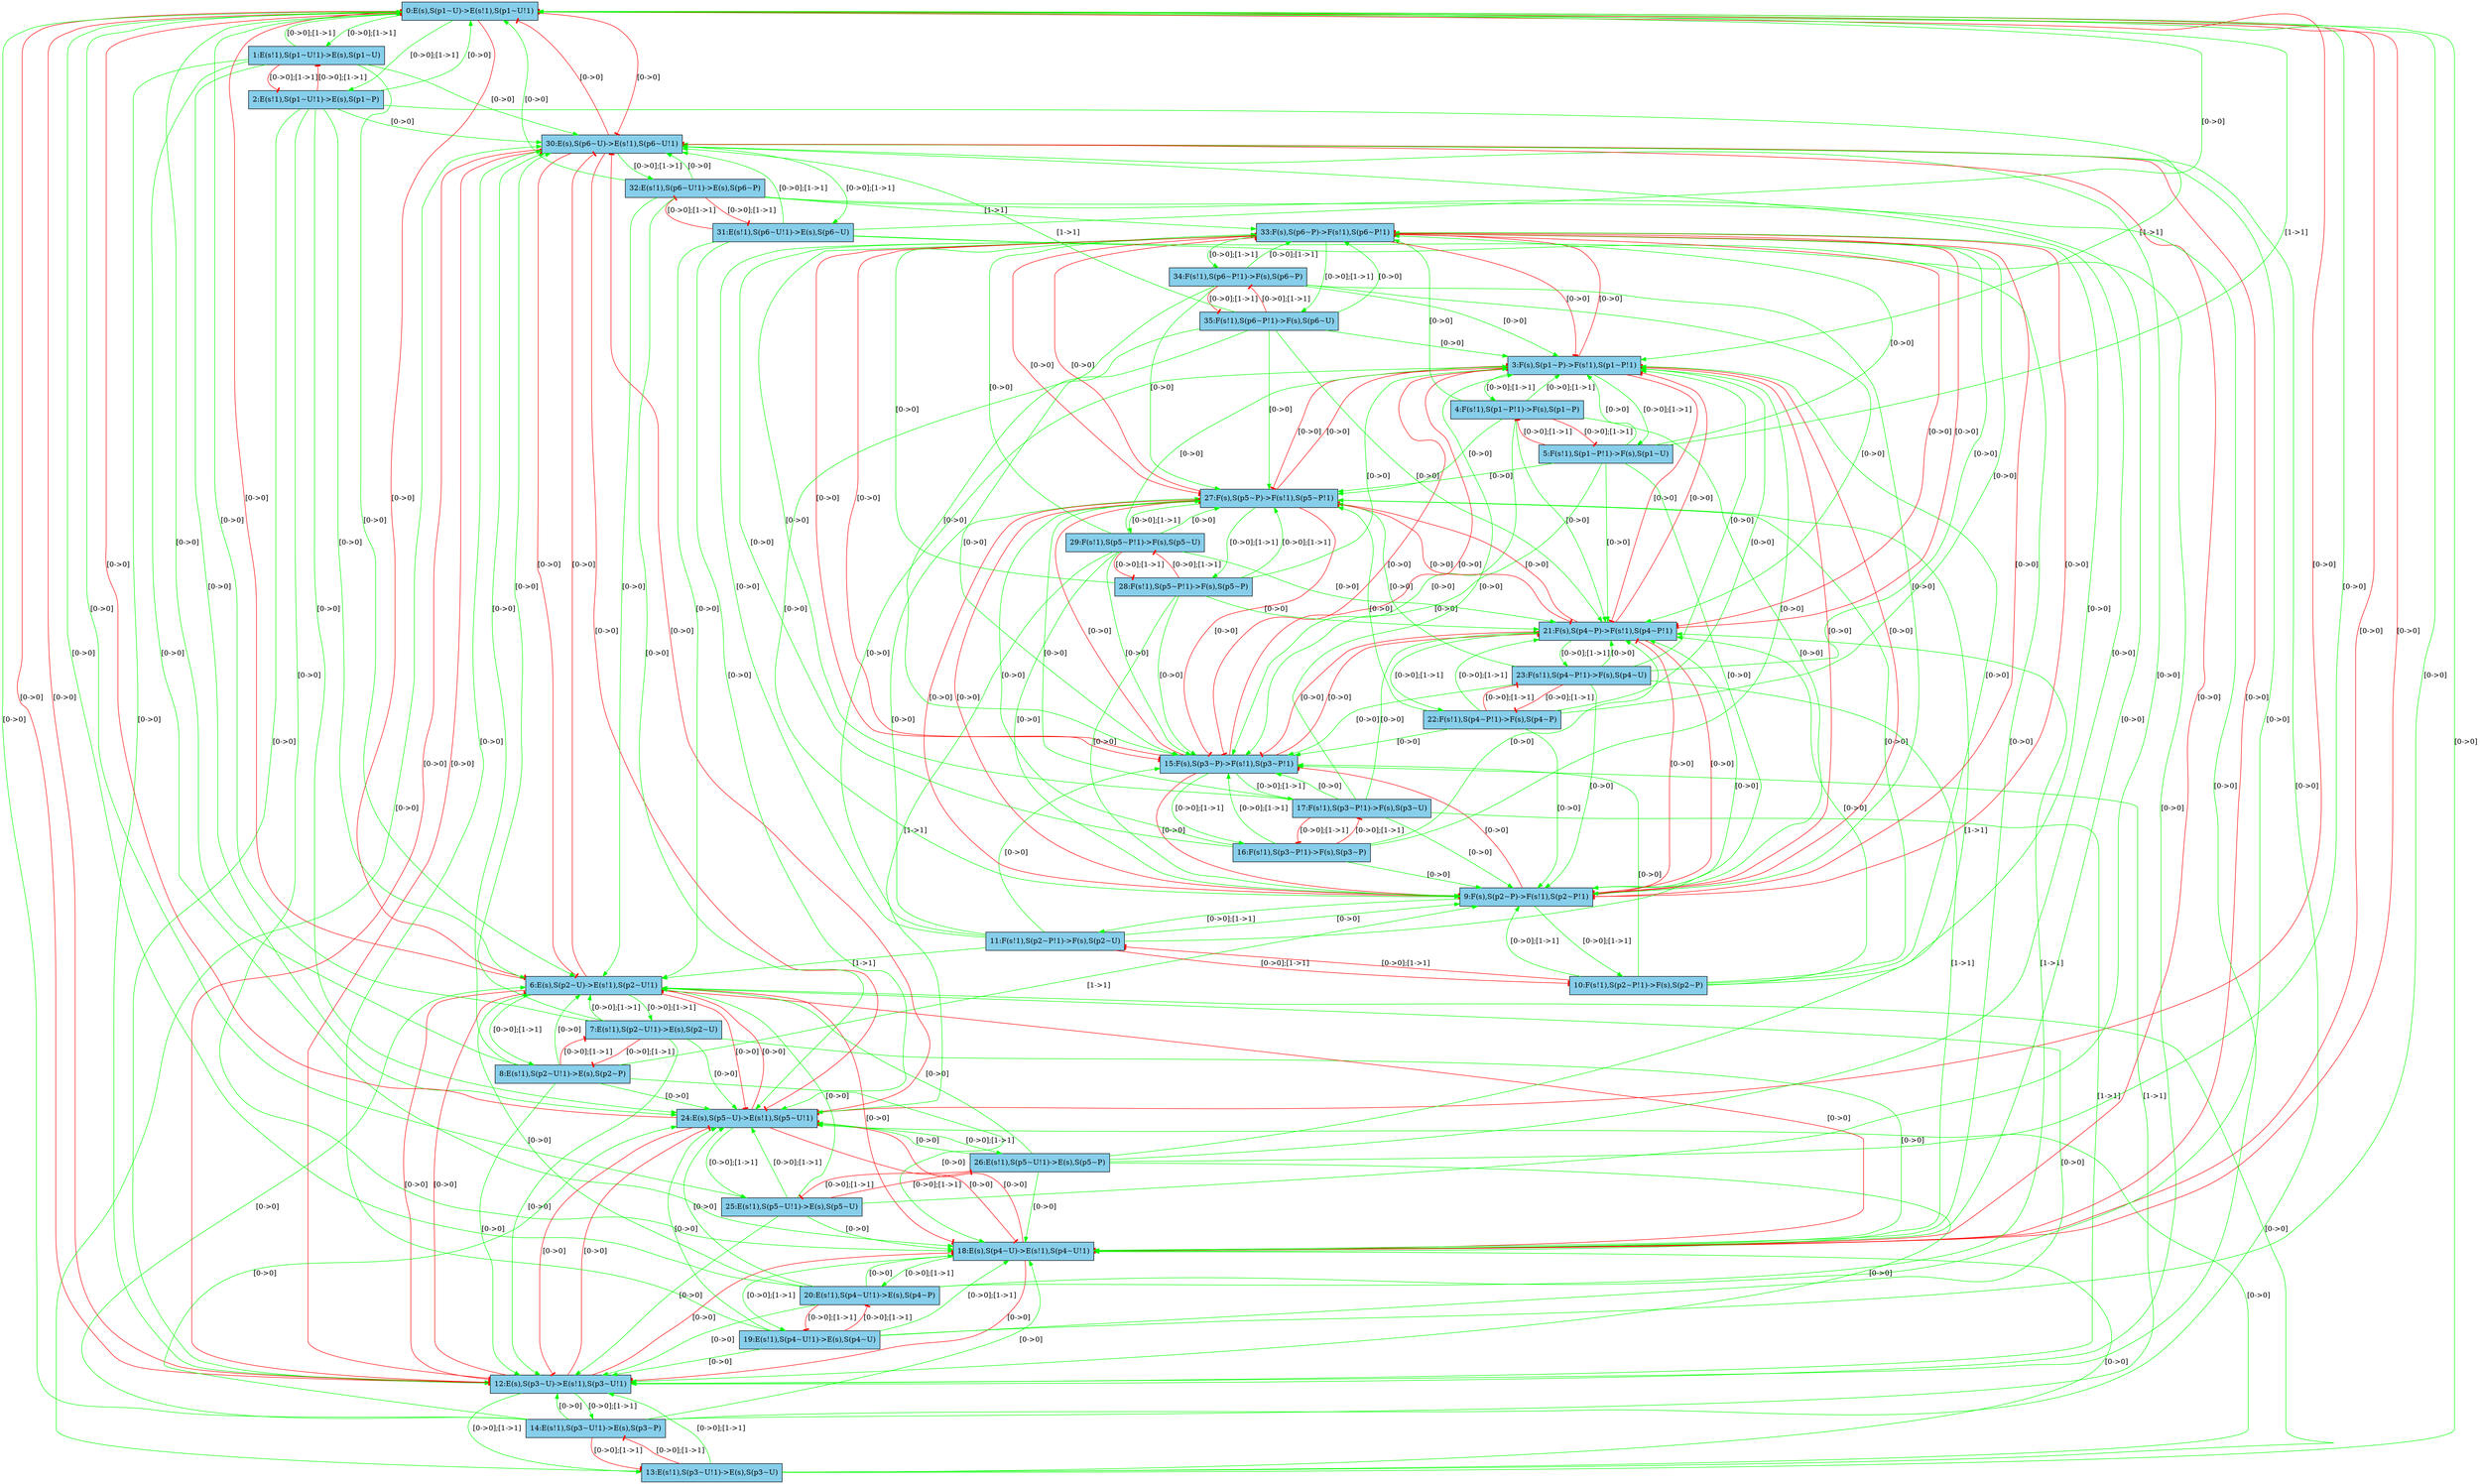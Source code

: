 #This file has been computed by KaSa: a Static Analyzer for Kappa (Kappa Static Analyzer (DomainBased-3008-gb2a8e1a))
#Download sources/binaries at https://github.com/Kappa-Dev/KaSim
#
#Analysis launched at 2017/04/25 14:17:34 (GMT+2) on wf173.di.ens.fr
#Command line is: KaSa e6.ka --compute-symmetries
#
#This file contains the description of the influence map in dot.
#Please use graphviz (http://www.graphviz.org) or OmniGraffle to export it to a PDF
#
digraph G{
"0:E(s),S(p1~U)->E(s!1),S(p1~U!1)" [shape="box" fillcolor="#87ceeb" style=filled];
"1:E(s!1),S(p1~U!1)->E(s),S(p1~U)" [shape="box" fillcolor="#87ceeb" style=filled];
"2:E(s!1),S(p1~U!1)->E(s),S(p1~P)" [shape="box" fillcolor="#87ceeb" style=filled];
"3:F(s),S(p1~P)->F(s!1),S(p1~P!1)" [shape="box" fillcolor="#87ceeb" style=filled];
"4:F(s!1),S(p1~P!1)->F(s),S(p1~P)" [shape="box" fillcolor="#87ceeb" style=filled];
"5:F(s!1),S(p1~P!1)->F(s),S(p1~U)" [shape="box" fillcolor="#87ceeb" style=filled];
"6:E(s),S(p2~U)->E(s!1),S(p2~U!1)" [shape="box" fillcolor="#87ceeb" style=filled];
"7:E(s!1),S(p2~U!1)->E(s),S(p2~U)" [shape="box" fillcolor="#87ceeb" style=filled];
"8:E(s!1),S(p2~U!1)->E(s),S(p2~P)" [shape="box" fillcolor="#87ceeb" style=filled];
"9:F(s),S(p2~P)->F(s!1),S(p2~P!1)" [shape="box" fillcolor="#87ceeb" style=filled];
"10:F(s!1),S(p2~P!1)->F(s),S(p2~P)" [shape="box" fillcolor="#87ceeb" style=filled];
"11:F(s!1),S(p2~P!1)->F(s),S(p2~U)" [shape="box" fillcolor="#87ceeb" style=filled];
"12:E(s),S(p3~U)->E(s!1),S(p3~U!1)" [shape="box" fillcolor="#87ceeb" style=filled];
"13:E(s!1),S(p3~U!1)->E(s),S(p3~U)" [shape="box" fillcolor="#87ceeb" style=filled];
"14:E(s!1),S(p3~U!1)->E(s),S(p3~P)" [shape="box" fillcolor="#87ceeb" style=filled];
"15:F(s),S(p3~P)->F(s!1),S(p3~P!1)" [shape="box" fillcolor="#87ceeb" style=filled];
"16:F(s!1),S(p3~P!1)->F(s),S(p3~P)" [shape="box" fillcolor="#87ceeb" style=filled];
"17:F(s!1),S(p3~P!1)->F(s),S(p3~U)" [shape="box" fillcolor="#87ceeb" style=filled];
"18:E(s),S(p4~U)->E(s!1),S(p4~U!1)" [shape="box" fillcolor="#87ceeb" style=filled];
"19:E(s!1),S(p4~U!1)->E(s),S(p4~U)" [shape="box" fillcolor="#87ceeb" style=filled];
"20:E(s!1),S(p4~U!1)->E(s),S(p4~P)" [shape="box" fillcolor="#87ceeb" style=filled];
"21:F(s),S(p4~P)->F(s!1),S(p4~P!1)" [shape="box" fillcolor="#87ceeb" style=filled];
"22:F(s!1),S(p4~P!1)->F(s),S(p4~P)" [shape="box" fillcolor="#87ceeb" style=filled];
"23:F(s!1),S(p4~P!1)->F(s),S(p4~U)" [shape="box" fillcolor="#87ceeb" style=filled];
"24:E(s),S(p5~U)->E(s!1),S(p5~U!1)" [shape="box" fillcolor="#87ceeb" style=filled];
"25:E(s!1),S(p5~U!1)->E(s),S(p5~U)" [shape="box" fillcolor="#87ceeb" style=filled];
"26:E(s!1),S(p5~U!1)->E(s),S(p5~P)" [shape="box" fillcolor="#87ceeb" style=filled];
"27:F(s),S(p5~P)->F(s!1),S(p5~P!1)" [shape="box" fillcolor="#87ceeb" style=filled];
"28:F(s!1),S(p5~P!1)->F(s),S(p5~P)" [shape="box" fillcolor="#87ceeb" style=filled];
"29:F(s!1),S(p5~P!1)->F(s),S(p5~U)" [shape="box" fillcolor="#87ceeb" style=filled];
"30:E(s),S(p6~U)->E(s!1),S(p6~U!1)" [shape="box" fillcolor="#87ceeb" style=filled];
"31:E(s!1),S(p6~U!1)->E(s),S(p6~U)" [shape="box" fillcolor="#87ceeb" style=filled];
"32:E(s!1),S(p6~U!1)->E(s),S(p6~P)" [shape="box" fillcolor="#87ceeb" style=filled];
"33:F(s),S(p6~P)->F(s!1),S(p6~P!1)" [shape="box" fillcolor="#87ceeb" style=filled];
"34:F(s!1),S(p6~P!1)->F(s),S(p6~P)" [shape="box" fillcolor="#87ceeb" style=filled];
"35:F(s!1),S(p6~P!1)->F(s),S(p6~U)" [shape="box" fillcolor="#87ceeb" style=filled];
"0:E(s),S(p1~U)->E(s!1),S(p1~U!1)" -> "1:E(s!1),S(p1~U!1)->E(s),S(p1~U)" [label="[0->0];[1->1]" color="green"];
"0:E(s),S(p1~U)->E(s!1),S(p1~U!1)" -> "2:E(s!1),S(p1~U!1)->E(s),S(p1~P)" [label="[0->0];[1->1]" color="green"];
"1:E(s!1),S(p1~U!1)->E(s),S(p1~U)" -> "0:E(s),S(p1~U)->E(s!1),S(p1~U!1)" [label="[0->0];[1->1]" color="green"];
"1:E(s!1),S(p1~U!1)->E(s),S(p1~U)" -> "6:E(s),S(p2~U)->E(s!1),S(p2~U!1)" [label="[0->0]" color="green"];
"1:E(s!1),S(p1~U!1)->E(s),S(p1~U)" -> "12:E(s),S(p3~U)->E(s!1),S(p3~U!1)" [label="[0->0]" color="green"];
"1:E(s!1),S(p1~U!1)->E(s),S(p1~U)" -> "18:E(s),S(p4~U)->E(s!1),S(p4~U!1)" [label="[0->0]" color="green"];
"1:E(s!1),S(p1~U!1)->E(s),S(p1~U)" -> "24:E(s),S(p5~U)->E(s!1),S(p5~U!1)" [label="[0->0]" color="green"];
"1:E(s!1),S(p1~U!1)->E(s),S(p1~U)" -> "30:E(s),S(p6~U)->E(s!1),S(p6~U!1)" [label="[0->0]" color="green"];
"2:E(s!1),S(p1~U!1)->E(s),S(p1~P)" -> "0:E(s),S(p1~U)->E(s!1),S(p1~U!1)" [label="[0->0]" color="green"];
"2:E(s!1),S(p1~U!1)->E(s),S(p1~P)" -> "3:F(s),S(p1~P)->F(s!1),S(p1~P!1)" [label="[1->1]" color="green"];
"2:E(s!1),S(p1~U!1)->E(s),S(p1~P)" -> "6:E(s),S(p2~U)->E(s!1),S(p2~U!1)" [label="[0->0]" color="green"];
"2:E(s!1),S(p1~U!1)->E(s),S(p1~P)" -> "12:E(s),S(p3~U)->E(s!1),S(p3~U!1)" [label="[0->0]" color="green"];
"2:E(s!1),S(p1~U!1)->E(s),S(p1~P)" -> "18:E(s),S(p4~U)->E(s!1),S(p4~U!1)" [label="[0->0]" color="green"];
"2:E(s!1),S(p1~U!1)->E(s),S(p1~P)" -> "24:E(s),S(p5~U)->E(s!1),S(p5~U!1)" [label="[0->0]" color="green"];
"2:E(s!1),S(p1~U!1)->E(s),S(p1~P)" -> "30:E(s),S(p6~U)->E(s!1),S(p6~U!1)" [label="[0->0]" color="green"];
"3:F(s),S(p1~P)->F(s!1),S(p1~P!1)" -> "4:F(s!1),S(p1~P!1)->F(s),S(p1~P)" [label="[0->0];[1->1]" color="green"];
"3:F(s),S(p1~P)->F(s!1),S(p1~P!1)" -> "5:F(s!1),S(p1~P!1)->F(s),S(p1~U)" [label="[0->0];[1->1]" color="green"];
"4:F(s!1),S(p1~P!1)->F(s),S(p1~P)" -> "3:F(s),S(p1~P)->F(s!1),S(p1~P!1)" [label="[0->0];[1->1]" color="green"];
"4:F(s!1),S(p1~P!1)->F(s),S(p1~P)" -> "9:F(s),S(p2~P)->F(s!1),S(p2~P!1)" [label="[0->0]" color="green"];
"4:F(s!1),S(p1~P!1)->F(s),S(p1~P)" -> "15:F(s),S(p3~P)->F(s!1),S(p3~P!1)" [label="[0->0]" color="green"];
"4:F(s!1),S(p1~P!1)->F(s),S(p1~P)" -> "21:F(s),S(p4~P)->F(s!1),S(p4~P!1)" [label="[0->0]" color="green"];
"4:F(s!1),S(p1~P!1)->F(s),S(p1~P)" -> "27:F(s),S(p5~P)->F(s!1),S(p5~P!1)" [label="[0->0]" color="green"];
"4:F(s!1),S(p1~P!1)->F(s),S(p1~P)" -> "33:F(s),S(p6~P)->F(s!1),S(p6~P!1)" [label="[0->0]" color="green"];
"5:F(s!1),S(p1~P!1)->F(s),S(p1~U)" -> "0:E(s),S(p1~U)->E(s!1),S(p1~U!1)" [label="[1->1]" color="green"];
"5:F(s!1),S(p1~P!1)->F(s),S(p1~U)" -> "3:F(s),S(p1~P)->F(s!1),S(p1~P!1)" [label="[0->0]" color="green"];
"5:F(s!1),S(p1~P!1)->F(s),S(p1~U)" -> "9:F(s),S(p2~P)->F(s!1),S(p2~P!1)" [label="[0->0]" color="green"];
"5:F(s!1),S(p1~P!1)->F(s),S(p1~U)" -> "15:F(s),S(p3~P)->F(s!1),S(p3~P!1)" [label="[0->0]" color="green"];
"5:F(s!1),S(p1~P!1)->F(s),S(p1~U)" -> "21:F(s),S(p4~P)->F(s!1),S(p4~P!1)" [label="[0->0]" color="green"];
"5:F(s!1),S(p1~P!1)->F(s),S(p1~U)" -> "27:F(s),S(p5~P)->F(s!1),S(p5~P!1)" [label="[0->0]" color="green"];
"5:F(s!1),S(p1~P!1)->F(s),S(p1~U)" -> "33:F(s),S(p6~P)->F(s!1),S(p6~P!1)" [label="[0->0]" color="green"];
"6:E(s),S(p2~U)->E(s!1),S(p2~U!1)" -> "7:E(s!1),S(p2~U!1)->E(s),S(p2~U)" [label="[0->0];[1->1]" color="green"];
"6:E(s),S(p2~U)->E(s!1),S(p2~U!1)" -> "8:E(s!1),S(p2~U!1)->E(s),S(p2~P)" [label="[0->0];[1->1]" color="green"];
"7:E(s!1),S(p2~U!1)->E(s),S(p2~U)" -> "0:E(s),S(p1~U)->E(s!1),S(p1~U!1)" [label="[0->0]" color="green"];
"7:E(s!1),S(p2~U!1)->E(s),S(p2~U)" -> "6:E(s),S(p2~U)->E(s!1),S(p2~U!1)" [label="[0->0];[1->1]" color="green"];
"7:E(s!1),S(p2~U!1)->E(s),S(p2~U)" -> "12:E(s),S(p3~U)->E(s!1),S(p3~U!1)" [label="[0->0]" color="green"];
"7:E(s!1),S(p2~U!1)->E(s),S(p2~U)" -> "18:E(s),S(p4~U)->E(s!1),S(p4~U!1)" [label="[0->0]" color="green"];
"7:E(s!1),S(p2~U!1)->E(s),S(p2~U)" -> "24:E(s),S(p5~U)->E(s!1),S(p5~U!1)" [label="[0->0]" color="green"];
"7:E(s!1),S(p2~U!1)->E(s),S(p2~U)" -> "30:E(s),S(p6~U)->E(s!1),S(p6~U!1)" [label="[0->0]" color="green"];
"8:E(s!1),S(p2~U!1)->E(s),S(p2~P)" -> "0:E(s),S(p1~U)->E(s!1),S(p1~U!1)" [label="[0->0]" color="green"];
"8:E(s!1),S(p2~U!1)->E(s),S(p2~P)" -> "6:E(s),S(p2~U)->E(s!1),S(p2~U!1)" [label="[0->0]" color="green"];
"8:E(s!1),S(p2~U!1)->E(s),S(p2~P)" -> "9:F(s),S(p2~P)->F(s!1),S(p2~P!1)" [label="[1->1]" color="green"];
"8:E(s!1),S(p2~U!1)->E(s),S(p2~P)" -> "12:E(s),S(p3~U)->E(s!1),S(p3~U!1)" [label="[0->0]" color="green"];
"8:E(s!1),S(p2~U!1)->E(s),S(p2~P)" -> "18:E(s),S(p4~U)->E(s!1),S(p4~U!1)" [label="[0->0]" color="green"];
"8:E(s!1),S(p2~U!1)->E(s),S(p2~P)" -> "24:E(s),S(p5~U)->E(s!1),S(p5~U!1)" [label="[0->0]" color="green"];
"8:E(s!1),S(p2~U!1)->E(s),S(p2~P)" -> "30:E(s),S(p6~U)->E(s!1),S(p6~U!1)" [label="[0->0]" color="green"];
"9:F(s),S(p2~P)->F(s!1),S(p2~P!1)" -> "10:F(s!1),S(p2~P!1)->F(s),S(p2~P)" [label="[0->0];[1->1]" color="green"];
"9:F(s),S(p2~P)->F(s!1),S(p2~P!1)" -> "11:F(s!1),S(p2~P!1)->F(s),S(p2~U)" [label="[0->0];[1->1]" color="green"];
"10:F(s!1),S(p2~P!1)->F(s),S(p2~P)" -> "3:F(s),S(p1~P)->F(s!1),S(p1~P!1)" [label="[0->0]" color="green"];
"10:F(s!1),S(p2~P!1)->F(s),S(p2~P)" -> "9:F(s),S(p2~P)->F(s!1),S(p2~P!1)" [label="[0->0];[1->1]" color="green"];
"10:F(s!1),S(p2~P!1)->F(s),S(p2~P)" -> "15:F(s),S(p3~P)->F(s!1),S(p3~P!1)" [label="[0->0]" color="green"];
"10:F(s!1),S(p2~P!1)->F(s),S(p2~P)" -> "21:F(s),S(p4~P)->F(s!1),S(p4~P!1)" [label="[0->0]" color="green"];
"10:F(s!1),S(p2~P!1)->F(s),S(p2~P)" -> "27:F(s),S(p5~P)->F(s!1),S(p5~P!1)" [label="[0->0]" color="green"];
"10:F(s!1),S(p2~P!1)->F(s),S(p2~P)" -> "33:F(s),S(p6~P)->F(s!1),S(p6~P!1)" [label="[0->0]" color="green"];
"11:F(s!1),S(p2~P!1)->F(s),S(p2~U)" -> "3:F(s),S(p1~P)->F(s!1),S(p1~P!1)" [label="[0->0]" color="green"];
"11:F(s!1),S(p2~P!1)->F(s),S(p2~U)" -> "6:E(s),S(p2~U)->E(s!1),S(p2~U!1)" [label="[1->1]" color="green"];
"11:F(s!1),S(p2~P!1)->F(s),S(p2~U)" -> "9:F(s),S(p2~P)->F(s!1),S(p2~P!1)" [label="[0->0]" color="green"];
"11:F(s!1),S(p2~P!1)->F(s),S(p2~U)" -> "15:F(s),S(p3~P)->F(s!1),S(p3~P!1)" [label="[0->0]" color="green"];
"11:F(s!1),S(p2~P!1)->F(s),S(p2~U)" -> "21:F(s),S(p4~P)->F(s!1),S(p4~P!1)" [label="[0->0]" color="green"];
"11:F(s!1),S(p2~P!1)->F(s),S(p2~U)" -> "27:F(s),S(p5~P)->F(s!1),S(p5~P!1)" [label="[0->0]" color="green"];
"11:F(s!1),S(p2~P!1)->F(s),S(p2~U)" -> "33:F(s),S(p6~P)->F(s!1),S(p6~P!1)" [label="[0->0]" color="green"];
"12:E(s),S(p3~U)->E(s!1),S(p3~U!1)" -> "13:E(s!1),S(p3~U!1)->E(s),S(p3~U)" [label="[0->0];[1->1]" color="green"];
"12:E(s),S(p3~U)->E(s!1),S(p3~U!1)" -> "14:E(s!1),S(p3~U!1)->E(s),S(p3~P)" [label="[0->0];[1->1]" color="green"];
"13:E(s!1),S(p3~U!1)->E(s),S(p3~U)" -> "0:E(s),S(p1~U)->E(s!1),S(p1~U!1)" [label="[0->0]" color="green"];
"13:E(s!1),S(p3~U!1)->E(s),S(p3~U)" -> "6:E(s),S(p2~U)->E(s!1),S(p2~U!1)" [label="[0->0]" color="green"];
"13:E(s!1),S(p3~U!1)->E(s),S(p3~U)" -> "12:E(s),S(p3~U)->E(s!1),S(p3~U!1)" [label="[0->0];[1->1]" color="green"];
"13:E(s!1),S(p3~U!1)->E(s),S(p3~U)" -> "18:E(s),S(p4~U)->E(s!1),S(p4~U!1)" [label="[0->0]" color="green"];
"13:E(s!1),S(p3~U!1)->E(s),S(p3~U)" -> "24:E(s),S(p5~U)->E(s!1),S(p5~U!1)" [label="[0->0]" color="green"];
"13:E(s!1),S(p3~U!1)->E(s),S(p3~U)" -> "30:E(s),S(p6~U)->E(s!1),S(p6~U!1)" [label="[0->0]" color="green"];
"14:E(s!1),S(p3~U!1)->E(s),S(p3~P)" -> "0:E(s),S(p1~U)->E(s!1),S(p1~U!1)" [label="[0->0]" color="green"];
"14:E(s!1),S(p3~U!1)->E(s),S(p3~P)" -> "6:E(s),S(p2~U)->E(s!1),S(p2~U!1)" [label="[0->0]" color="green"];
"14:E(s!1),S(p3~U!1)->E(s),S(p3~P)" -> "12:E(s),S(p3~U)->E(s!1),S(p3~U!1)" [label="[0->0]" color="green"];
"14:E(s!1),S(p3~U!1)->E(s),S(p3~P)" -> "15:F(s),S(p3~P)->F(s!1),S(p3~P!1)" [label="[1->1]" color="green"];
"14:E(s!1),S(p3~U!1)->E(s),S(p3~P)" -> "18:E(s),S(p4~U)->E(s!1),S(p4~U!1)" [label="[0->0]" color="green"];
"14:E(s!1),S(p3~U!1)->E(s),S(p3~P)" -> "24:E(s),S(p5~U)->E(s!1),S(p5~U!1)" [label="[0->0]" color="green"];
"14:E(s!1),S(p3~U!1)->E(s),S(p3~P)" -> "30:E(s),S(p6~U)->E(s!1),S(p6~U!1)" [label="[0->0]" color="green"];
"15:F(s),S(p3~P)->F(s!1),S(p3~P!1)" -> "16:F(s!1),S(p3~P!1)->F(s),S(p3~P)" [label="[0->0];[1->1]" color="green"];
"15:F(s),S(p3~P)->F(s!1),S(p3~P!1)" -> "17:F(s!1),S(p3~P!1)->F(s),S(p3~U)" [label="[0->0];[1->1]" color="green"];
"16:F(s!1),S(p3~P!1)->F(s),S(p3~P)" -> "3:F(s),S(p1~P)->F(s!1),S(p1~P!1)" [label="[0->0]" color="green"];
"16:F(s!1),S(p3~P!1)->F(s),S(p3~P)" -> "9:F(s),S(p2~P)->F(s!1),S(p2~P!1)" [label="[0->0]" color="green"];
"16:F(s!1),S(p3~P!1)->F(s),S(p3~P)" -> "15:F(s),S(p3~P)->F(s!1),S(p3~P!1)" [label="[0->0];[1->1]" color="green"];
"16:F(s!1),S(p3~P!1)->F(s),S(p3~P)" -> "21:F(s),S(p4~P)->F(s!1),S(p4~P!1)" [label="[0->0]" color="green"];
"16:F(s!1),S(p3~P!1)->F(s),S(p3~P)" -> "27:F(s),S(p5~P)->F(s!1),S(p5~P!1)" [label="[0->0]" color="green"];
"16:F(s!1),S(p3~P!1)->F(s),S(p3~P)" -> "33:F(s),S(p6~P)->F(s!1),S(p6~P!1)" [label="[0->0]" color="green"];
"17:F(s!1),S(p3~P!1)->F(s),S(p3~U)" -> "3:F(s),S(p1~P)->F(s!1),S(p1~P!1)" [label="[0->0]" color="green"];
"17:F(s!1),S(p3~P!1)->F(s),S(p3~U)" -> "9:F(s),S(p2~P)->F(s!1),S(p2~P!1)" [label="[0->0]" color="green"];
"17:F(s!1),S(p3~P!1)->F(s),S(p3~U)" -> "12:E(s),S(p3~U)->E(s!1),S(p3~U!1)" [label="[1->1]" color="green"];
"17:F(s!1),S(p3~P!1)->F(s),S(p3~U)" -> "15:F(s),S(p3~P)->F(s!1),S(p3~P!1)" [label="[0->0]" color="green"];
"17:F(s!1),S(p3~P!1)->F(s),S(p3~U)" -> "21:F(s),S(p4~P)->F(s!1),S(p4~P!1)" [label="[0->0]" color="green"];
"17:F(s!1),S(p3~P!1)->F(s),S(p3~U)" -> "27:F(s),S(p5~P)->F(s!1),S(p5~P!1)" [label="[0->0]" color="green"];
"17:F(s!1),S(p3~P!1)->F(s),S(p3~U)" -> "33:F(s),S(p6~P)->F(s!1),S(p6~P!1)" [label="[0->0]" color="green"];
"18:E(s),S(p4~U)->E(s!1),S(p4~U!1)" -> "19:E(s!1),S(p4~U!1)->E(s),S(p4~U)" [label="[0->0];[1->1]" color="green"];
"18:E(s),S(p4~U)->E(s!1),S(p4~U!1)" -> "20:E(s!1),S(p4~U!1)->E(s),S(p4~P)" [label="[0->0];[1->1]" color="green"];
"19:E(s!1),S(p4~U!1)->E(s),S(p4~U)" -> "0:E(s),S(p1~U)->E(s!1),S(p1~U!1)" [label="[0->0]" color="green"];
"19:E(s!1),S(p4~U!1)->E(s),S(p4~U)" -> "6:E(s),S(p2~U)->E(s!1),S(p2~U!1)" [label="[0->0]" color="green"];
"19:E(s!1),S(p4~U!1)->E(s),S(p4~U)" -> "12:E(s),S(p3~U)->E(s!1),S(p3~U!1)" [label="[0->0]" color="green"];
"19:E(s!1),S(p4~U!1)->E(s),S(p4~U)" -> "18:E(s),S(p4~U)->E(s!1),S(p4~U!1)" [label="[0->0];[1->1]" color="green"];
"19:E(s!1),S(p4~U!1)->E(s),S(p4~U)" -> "24:E(s),S(p5~U)->E(s!1),S(p5~U!1)" [label="[0->0]" color="green"];
"19:E(s!1),S(p4~U!1)->E(s),S(p4~U)" -> "30:E(s),S(p6~U)->E(s!1),S(p6~U!1)" [label="[0->0]" color="green"];
"20:E(s!1),S(p4~U!1)->E(s),S(p4~P)" -> "0:E(s),S(p1~U)->E(s!1),S(p1~U!1)" [label="[0->0]" color="green"];
"20:E(s!1),S(p4~U!1)->E(s),S(p4~P)" -> "6:E(s),S(p2~U)->E(s!1),S(p2~U!1)" [label="[0->0]" color="green"];
"20:E(s!1),S(p4~U!1)->E(s),S(p4~P)" -> "12:E(s),S(p3~U)->E(s!1),S(p3~U!1)" [label="[0->0]" color="green"];
"20:E(s!1),S(p4~U!1)->E(s),S(p4~P)" -> "18:E(s),S(p4~U)->E(s!1),S(p4~U!1)" [label="[0->0]" color="green"];
"20:E(s!1),S(p4~U!1)->E(s),S(p4~P)" -> "21:F(s),S(p4~P)->F(s!1),S(p4~P!1)" [label="[1->1]" color="green"];
"20:E(s!1),S(p4~U!1)->E(s),S(p4~P)" -> "24:E(s),S(p5~U)->E(s!1),S(p5~U!1)" [label="[0->0]" color="green"];
"20:E(s!1),S(p4~U!1)->E(s),S(p4~P)" -> "30:E(s),S(p6~U)->E(s!1),S(p6~U!1)" [label="[0->0]" color="green"];
"21:F(s),S(p4~P)->F(s!1),S(p4~P!1)" -> "22:F(s!1),S(p4~P!1)->F(s),S(p4~P)" [label="[0->0];[1->1]" color="green"];
"21:F(s),S(p4~P)->F(s!1),S(p4~P!1)" -> "23:F(s!1),S(p4~P!1)->F(s),S(p4~U)" [label="[0->0];[1->1]" color="green"];
"22:F(s!1),S(p4~P!1)->F(s),S(p4~P)" -> "3:F(s),S(p1~P)->F(s!1),S(p1~P!1)" [label="[0->0]" color="green"];
"22:F(s!1),S(p4~P!1)->F(s),S(p4~P)" -> "9:F(s),S(p2~P)->F(s!1),S(p2~P!1)" [label="[0->0]" color="green"];
"22:F(s!1),S(p4~P!1)->F(s),S(p4~P)" -> "15:F(s),S(p3~P)->F(s!1),S(p3~P!1)" [label="[0->0]" color="green"];
"22:F(s!1),S(p4~P!1)->F(s),S(p4~P)" -> "21:F(s),S(p4~P)->F(s!1),S(p4~P!1)" [label="[0->0];[1->1]" color="green"];
"22:F(s!1),S(p4~P!1)->F(s),S(p4~P)" -> "27:F(s),S(p5~P)->F(s!1),S(p5~P!1)" [label="[0->0]" color="green"];
"22:F(s!1),S(p4~P!1)->F(s),S(p4~P)" -> "33:F(s),S(p6~P)->F(s!1),S(p6~P!1)" [label="[0->0]" color="green"];
"23:F(s!1),S(p4~P!1)->F(s),S(p4~U)" -> "3:F(s),S(p1~P)->F(s!1),S(p1~P!1)" [label="[0->0]" color="green"];
"23:F(s!1),S(p4~P!1)->F(s),S(p4~U)" -> "9:F(s),S(p2~P)->F(s!1),S(p2~P!1)" [label="[0->0]" color="green"];
"23:F(s!1),S(p4~P!1)->F(s),S(p4~U)" -> "15:F(s),S(p3~P)->F(s!1),S(p3~P!1)" [label="[0->0]" color="green"];
"23:F(s!1),S(p4~P!1)->F(s),S(p4~U)" -> "18:E(s),S(p4~U)->E(s!1),S(p4~U!1)" [label="[1->1]" color="green"];
"23:F(s!1),S(p4~P!1)->F(s),S(p4~U)" -> "21:F(s),S(p4~P)->F(s!1),S(p4~P!1)" [label="[0->0]" color="green"];
"23:F(s!1),S(p4~P!1)->F(s),S(p4~U)" -> "27:F(s),S(p5~P)->F(s!1),S(p5~P!1)" [label="[0->0]" color="green"];
"23:F(s!1),S(p4~P!1)->F(s),S(p4~U)" -> "33:F(s),S(p6~P)->F(s!1),S(p6~P!1)" [label="[0->0]" color="green"];
"24:E(s),S(p5~U)->E(s!1),S(p5~U!1)" -> "25:E(s!1),S(p5~U!1)->E(s),S(p5~U)" [label="[0->0];[1->1]" color="green"];
"24:E(s),S(p5~U)->E(s!1),S(p5~U!1)" -> "26:E(s!1),S(p5~U!1)->E(s),S(p5~P)" [label="[0->0];[1->1]" color="green"];
"25:E(s!1),S(p5~U!1)->E(s),S(p5~U)" -> "0:E(s),S(p1~U)->E(s!1),S(p1~U!1)" [label="[0->0]" color="green"];
"25:E(s!1),S(p5~U!1)->E(s),S(p5~U)" -> "6:E(s),S(p2~U)->E(s!1),S(p2~U!1)" [label="[0->0]" color="green"];
"25:E(s!1),S(p5~U!1)->E(s),S(p5~U)" -> "12:E(s),S(p3~U)->E(s!1),S(p3~U!1)" [label="[0->0]" color="green"];
"25:E(s!1),S(p5~U!1)->E(s),S(p5~U)" -> "18:E(s),S(p4~U)->E(s!1),S(p4~U!1)" [label="[0->0]" color="green"];
"25:E(s!1),S(p5~U!1)->E(s),S(p5~U)" -> "24:E(s),S(p5~U)->E(s!1),S(p5~U!1)" [label="[0->0];[1->1]" color="green"];
"25:E(s!1),S(p5~U!1)->E(s),S(p5~U)" -> "30:E(s),S(p6~U)->E(s!1),S(p6~U!1)" [label="[0->0]" color="green"];
"26:E(s!1),S(p5~U!1)->E(s),S(p5~P)" -> "0:E(s),S(p1~U)->E(s!1),S(p1~U!1)" [label="[0->0]" color="green"];
"26:E(s!1),S(p5~U!1)->E(s),S(p5~P)" -> "6:E(s),S(p2~U)->E(s!1),S(p2~U!1)" [label="[0->0]" color="green"];
"26:E(s!1),S(p5~U!1)->E(s),S(p5~P)" -> "12:E(s),S(p3~U)->E(s!1),S(p3~U!1)" [label="[0->0]" color="green"];
"26:E(s!1),S(p5~U!1)->E(s),S(p5~P)" -> "18:E(s),S(p4~U)->E(s!1),S(p4~U!1)" [label="[0->0]" color="green"];
"26:E(s!1),S(p5~U!1)->E(s),S(p5~P)" -> "24:E(s),S(p5~U)->E(s!1),S(p5~U!1)" [label="[0->0]" color="green"];
"26:E(s!1),S(p5~U!1)->E(s),S(p5~P)" -> "27:F(s),S(p5~P)->F(s!1),S(p5~P!1)" [label="[1->1]" color="green"];
"26:E(s!1),S(p5~U!1)->E(s),S(p5~P)" -> "30:E(s),S(p6~U)->E(s!1),S(p6~U!1)" [label="[0->0]" color="green"];
"27:F(s),S(p5~P)->F(s!1),S(p5~P!1)" -> "28:F(s!1),S(p5~P!1)->F(s),S(p5~P)" [label="[0->0];[1->1]" color="green"];
"27:F(s),S(p5~P)->F(s!1),S(p5~P!1)" -> "29:F(s!1),S(p5~P!1)->F(s),S(p5~U)" [label="[0->0];[1->1]" color="green"];
"28:F(s!1),S(p5~P!1)->F(s),S(p5~P)" -> "3:F(s),S(p1~P)->F(s!1),S(p1~P!1)" [label="[0->0]" color="green"];
"28:F(s!1),S(p5~P!1)->F(s),S(p5~P)" -> "9:F(s),S(p2~P)->F(s!1),S(p2~P!1)" [label="[0->0]" color="green"];
"28:F(s!1),S(p5~P!1)->F(s),S(p5~P)" -> "15:F(s),S(p3~P)->F(s!1),S(p3~P!1)" [label="[0->0]" color="green"];
"28:F(s!1),S(p5~P!1)->F(s),S(p5~P)" -> "21:F(s),S(p4~P)->F(s!1),S(p4~P!1)" [label="[0->0]" color="green"];
"28:F(s!1),S(p5~P!1)->F(s),S(p5~P)" -> "27:F(s),S(p5~P)->F(s!1),S(p5~P!1)" [label="[0->0];[1->1]" color="green"];
"28:F(s!1),S(p5~P!1)->F(s),S(p5~P)" -> "33:F(s),S(p6~P)->F(s!1),S(p6~P!1)" [label="[0->0]" color="green"];
"29:F(s!1),S(p5~P!1)->F(s),S(p5~U)" -> "3:F(s),S(p1~P)->F(s!1),S(p1~P!1)" [label="[0->0]" color="green"];
"29:F(s!1),S(p5~P!1)->F(s),S(p5~U)" -> "9:F(s),S(p2~P)->F(s!1),S(p2~P!1)" [label="[0->0]" color="green"];
"29:F(s!1),S(p5~P!1)->F(s),S(p5~U)" -> "15:F(s),S(p3~P)->F(s!1),S(p3~P!1)" [label="[0->0]" color="green"];
"29:F(s!1),S(p5~P!1)->F(s),S(p5~U)" -> "21:F(s),S(p4~P)->F(s!1),S(p4~P!1)" [label="[0->0]" color="green"];
"29:F(s!1),S(p5~P!1)->F(s),S(p5~U)" -> "24:E(s),S(p5~U)->E(s!1),S(p5~U!1)" [label="[1->1]" color="green"];
"29:F(s!1),S(p5~P!1)->F(s),S(p5~U)" -> "27:F(s),S(p5~P)->F(s!1),S(p5~P!1)" [label="[0->0]" color="green"];
"29:F(s!1),S(p5~P!1)->F(s),S(p5~U)" -> "33:F(s),S(p6~P)->F(s!1),S(p6~P!1)" [label="[0->0]" color="green"];
"30:E(s),S(p6~U)->E(s!1),S(p6~U!1)" -> "31:E(s!1),S(p6~U!1)->E(s),S(p6~U)" [label="[0->0];[1->1]" color="green"];
"30:E(s),S(p6~U)->E(s!1),S(p6~U!1)" -> "32:E(s!1),S(p6~U!1)->E(s),S(p6~P)" [label="[0->0];[1->1]" color="green"];
"31:E(s!1),S(p6~U!1)->E(s),S(p6~U)" -> "0:E(s),S(p1~U)->E(s!1),S(p1~U!1)" [label="[0->0]" color="green"];
"31:E(s!1),S(p6~U!1)->E(s),S(p6~U)" -> "6:E(s),S(p2~U)->E(s!1),S(p2~U!1)" [label="[0->0]" color="green"];
"31:E(s!1),S(p6~U!1)->E(s),S(p6~U)" -> "12:E(s),S(p3~U)->E(s!1),S(p3~U!1)" [label="[0->0]" color="green"];
"31:E(s!1),S(p6~U!1)->E(s),S(p6~U)" -> "18:E(s),S(p4~U)->E(s!1),S(p4~U!1)" [label="[0->0]" color="green"];
"31:E(s!1),S(p6~U!1)->E(s),S(p6~U)" -> "24:E(s),S(p5~U)->E(s!1),S(p5~U!1)" [label="[0->0]" color="green"];
"31:E(s!1),S(p6~U!1)->E(s),S(p6~U)" -> "30:E(s),S(p6~U)->E(s!1),S(p6~U!1)" [label="[0->0];[1->1]" color="green"];
"32:E(s!1),S(p6~U!1)->E(s),S(p6~P)" -> "0:E(s),S(p1~U)->E(s!1),S(p1~U!1)" [label="[0->0]" color="green"];
"32:E(s!1),S(p6~U!1)->E(s),S(p6~P)" -> "6:E(s),S(p2~U)->E(s!1),S(p2~U!1)" [label="[0->0]" color="green"];
"32:E(s!1),S(p6~U!1)->E(s),S(p6~P)" -> "12:E(s),S(p3~U)->E(s!1),S(p3~U!1)" [label="[0->0]" color="green"];
"32:E(s!1),S(p6~U!1)->E(s),S(p6~P)" -> "18:E(s),S(p4~U)->E(s!1),S(p4~U!1)" [label="[0->0]" color="green"];
"32:E(s!1),S(p6~U!1)->E(s),S(p6~P)" -> "24:E(s),S(p5~U)->E(s!1),S(p5~U!1)" [label="[0->0]" color="green"];
"32:E(s!1),S(p6~U!1)->E(s),S(p6~P)" -> "30:E(s),S(p6~U)->E(s!1),S(p6~U!1)" [label="[0->0]" color="green"];
"32:E(s!1),S(p6~U!1)->E(s),S(p6~P)" -> "33:F(s),S(p6~P)->F(s!1),S(p6~P!1)" [label="[1->1]" color="green"];
"33:F(s),S(p6~P)->F(s!1),S(p6~P!1)" -> "34:F(s!1),S(p6~P!1)->F(s),S(p6~P)" [label="[0->0];[1->1]" color="green"];
"33:F(s),S(p6~P)->F(s!1),S(p6~P!1)" -> "35:F(s!1),S(p6~P!1)->F(s),S(p6~U)" [label="[0->0];[1->1]" color="green"];
"34:F(s!1),S(p6~P!1)->F(s),S(p6~P)" -> "3:F(s),S(p1~P)->F(s!1),S(p1~P!1)" [label="[0->0]" color="green"];
"34:F(s!1),S(p6~P!1)->F(s),S(p6~P)" -> "9:F(s),S(p2~P)->F(s!1),S(p2~P!1)" [label="[0->0]" color="green"];
"34:F(s!1),S(p6~P!1)->F(s),S(p6~P)" -> "15:F(s),S(p3~P)->F(s!1),S(p3~P!1)" [label="[0->0]" color="green"];
"34:F(s!1),S(p6~P!1)->F(s),S(p6~P)" -> "21:F(s),S(p4~P)->F(s!1),S(p4~P!1)" [label="[0->0]" color="green"];
"34:F(s!1),S(p6~P!1)->F(s),S(p6~P)" -> "27:F(s),S(p5~P)->F(s!1),S(p5~P!1)" [label="[0->0]" color="green"];
"34:F(s!1),S(p6~P!1)->F(s),S(p6~P)" -> "33:F(s),S(p6~P)->F(s!1),S(p6~P!1)" [label="[0->0];[1->1]" color="green"];
"35:F(s!1),S(p6~P!1)->F(s),S(p6~U)" -> "3:F(s),S(p1~P)->F(s!1),S(p1~P!1)" [label="[0->0]" color="green"];
"35:F(s!1),S(p6~P!1)->F(s),S(p6~U)" -> "9:F(s),S(p2~P)->F(s!1),S(p2~P!1)" [label="[0->0]" color="green"];
"35:F(s!1),S(p6~P!1)->F(s),S(p6~U)" -> "15:F(s),S(p3~P)->F(s!1),S(p3~P!1)" [label="[0->0]" color="green"];
"35:F(s!1),S(p6~P!1)->F(s),S(p6~U)" -> "21:F(s),S(p4~P)->F(s!1),S(p4~P!1)" [label="[0->0]" color="green"];
"35:F(s!1),S(p6~P!1)->F(s),S(p6~U)" -> "27:F(s),S(p5~P)->F(s!1),S(p5~P!1)" [label="[0->0]" color="green"];
"35:F(s!1),S(p6~P!1)->F(s),S(p6~U)" -> "30:E(s),S(p6~U)->E(s!1),S(p6~U!1)" [label="[1->1]" color="green"];
"35:F(s!1),S(p6~P!1)->F(s),S(p6~U)" -> "33:F(s),S(p6~P)->F(s!1),S(p6~P!1)" [label="[0->0]" color="green"];
"0:E(s),S(p1~U)->E(s!1),S(p1~U!1)" -> "6:E(s),S(p2~U)->E(s!1),S(p2~U!1)" [label="[0->0]" color="red" arrowhead="tee"];
"0:E(s),S(p1~U)->E(s!1),S(p1~U!1)" -> "12:E(s),S(p3~U)->E(s!1),S(p3~U!1)" [label="[0->0]" color="red" arrowhead="tee"];
"0:E(s),S(p1~U)->E(s!1),S(p1~U!1)" -> "18:E(s),S(p4~U)->E(s!1),S(p4~U!1)" [label="[0->0]" color="red" arrowhead="tee"];
"0:E(s),S(p1~U)->E(s!1),S(p1~U!1)" -> "24:E(s),S(p5~U)->E(s!1),S(p5~U!1)" [label="[0->0]" color="red" arrowhead="tee"];
"0:E(s),S(p1~U)->E(s!1),S(p1~U!1)" -> "30:E(s),S(p6~U)->E(s!1),S(p6~U!1)" [label="[0->0]" color="red" arrowhead="tee"];
"1:E(s!1),S(p1~U!1)->E(s),S(p1~U)" -> "2:E(s!1),S(p1~U!1)->E(s),S(p1~P)" [label="[0->0];[1->1]" color="red" arrowhead="tee"];
"2:E(s!1),S(p1~U!1)->E(s),S(p1~P)" -> "1:E(s!1),S(p1~U!1)->E(s),S(p1~U)" [label="[0->0];[1->1]" color="red" arrowhead="tee"];
"3:F(s),S(p1~P)->F(s!1),S(p1~P!1)" -> "9:F(s),S(p2~P)->F(s!1),S(p2~P!1)" [label="[0->0]" color="red" arrowhead="tee"];
"3:F(s),S(p1~P)->F(s!1),S(p1~P!1)" -> "15:F(s),S(p3~P)->F(s!1),S(p3~P!1)" [label="[0->0]" color="red" arrowhead="tee"];
"3:F(s),S(p1~P)->F(s!1),S(p1~P!1)" -> "21:F(s),S(p4~P)->F(s!1),S(p4~P!1)" [label="[0->0]" color="red" arrowhead="tee"];
"3:F(s),S(p1~P)->F(s!1),S(p1~P!1)" -> "27:F(s),S(p5~P)->F(s!1),S(p5~P!1)" [label="[0->0]" color="red" arrowhead="tee"];
"3:F(s),S(p1~P)->F(s!1),S(p1~P!1)" -> "33:F(s),S(p6~P)->F(s!1),S(p6~P!1)" [label="[0->0]" color="red" arrowhead="tee"];
"4:F(s!1),S(p1~P!1)->F(s),S(p1~P)" -> "5:F(s!1),S(p1~P!1)->F(s),S(p1~U)" [label="[0->0];[1->1]" color="red" arrowhead="tee"];
"5:F(s!1),S(p1~P!1)->F(s),S(p1~U)" -> "4:F(s!1),S(p1~P!1)->F(s),S(p1~P)" [label="[0->0];[1->1]" color="red" arrowhead="tee"];
"6:E(s),S(p2~U)->E(s!1),S(p2~U!1)" -> "0:E(s),S(p1~U)->E(s!1),S(p1~U!1)" [label="[0->0]" color="red" arrowhead="tee"];
"6:E(s),S(p2~U)->E(s!1),S(p2~U!1)" -> "12:E(s),S(p3~U)->E(s!1),S(p3~U!1)" [label="[0->0]" color="red" arrowhead="tee"];
"6:E(s),S(p2~U)->E(s!1),S(p2~U!1)" -> "18:E(s),S(p4~U)->E(s!1),S(p4~U!1)" [label="[0->0]" color="red" arrowhead="tee"];
"6:E(s),S(p2~U)->E(s!1),S(p2~U!1)" -> "24:E(s),S(p5~U)->E(s!1),S(p5~U!1)" [label="[0->0]" color="red" arrowhead="tee"];
"6:E(s),S(p2~U)->E(s!1),S(p2~U!1)" -> "30:E(s),S(p6~U)->E(s!1),S(p6~U!1)" [label="[0->0]" color="red" arrowhead="tee"];
"7:E(s!1),S(p2~U!1)->E(s),S(p2~U)" -> "8:E(s!1),S(p2~U!1)->E(s),S(p2~P)" [label="[0->0];[1->1]" color="red" arrowhead="tee"];
"8:E(s!1),S(p2~U!1)->E(s),S(p2~P)" -> "7:E(s!1),S(p2~U!1)->E(s),S(p2~U)" [label="[0->0];[1->1]" color="red" arrowhead="tee"];
"9:F(s),S(p2~P)->F(s!1),S(p2~P!1)" -> "3:F(s),S(p1~P)->F(s!1),S(p1~P!1)" [label="[0->0]" color="red" arrowhead="tee"];
"9:F(s),S(p2~P)->F(s!1),S(p2~P!1)" -> "15:F(s),S(p3~P)->F(s!1),S(p3~P!1)" [label="[0->0]" color="red" arrowhead="tee"];
"9:F(s),S(p2~P)->F(s!1),S(p2~P!1)" -> "21:F(s),S(p4~P)->F(s!1),S(p4~P!1)" [label="[0->0]" color="red" arrowhead="tee"];
"9:F(s),S(p2~P)->F(s!1),S(p2~P!1)" -> "27:F(s),S(p5~P)->F(s!1),S(p5~P!1)" [label="[0->0]" color="red" arrowhead="tee"];
"9:F(s),S(p2~P)->F(s!1),S(p2~P!1)" -> "33:F(s),S(p6~P)->F(s!1),S(p6~P!1)" [label="[0->0]" color="red" arrowhead="tee"];
"10:F(s!1),S(p2~P!1)->F(s),S(p2~P)" -> "11:F(s!1),S(p2~P!1)->F(s),S(p2~U)" [label="[0->0];[1->1]" color="red" arrowhead="tee"];
"11:F(s!1),S(p2~P!1)->F(s),S(p2~U)" -> "10:F(s!1),S(p2~P!1)->F(s),S(p2~P)" [label="[0->0];[1->1]" color="red" arrowhead="tee"];
"12:E(s),S(p3~U)->E(s!1),S(p3~U!1)" -> "0:E(s),S(p1~U)->E(s!1),S(p1~U!1)" [label="[0->0]" color="red" arrowhead="tee"];
"12:E(s),S(p3~U)->E(s!1),S(p3~U!1)" -> "6:E(s),S(p2~U)->E(s!1),S(p2~U!1)" [label="[0->0]" color="red" arrowhead="tee"];
"12:E(s),S(p3~U)->E(s!1),S(p3~U!1)" -> "18:E(s),S(p4~U)->E(s!1),S(p4~U!1)" [label="[0->0]" color="red" arrowhead="tee"];
"12:E(s),S(p3~U)->E(s!1),S(p3~U!1)" -> "24:E(s),S(p5~U)->E(s!1),S(p5~U!1)" [label="[0->0]" color="red" arrowhead="tee"];
"12:E(s),S(p3~U)->E(s!1),S(p3~U!1)" -> "30:E(s),S(p6~U)->E(s!1),S(p6~U!1)" [label="[0->0]" color="red" arrowhead="tee"];
"13:E(s!1),S(p3~U!1)->E(s),S(p3~U)" -> "14:E(s!1),S(p3~U!1)->E(s),S(p3~P)" [label="[0->0];[1->1]" color="red" arrowhead="tee"];
"14:E(s!1),S(p3~U!1)->E(s),S(p3~P)" -> "13:E(s!1),S(p3~U!1)->E(s),S(p3~U)" [label="[0->0];[1->1]" color="red" arrowhead="tee"];
"15:F(s),S(p3~P)->F(s!1),S(p3~P!1)" -> "3:F(s),S(p1~P)->F(s!1),S(p1~P!1)" [label="[0->0]" color="red" arrowhead="tee"];
"15:F(s),S(p3~P)->F(s!1),S(p3~P!1)" -> "9:F(s),S(p2~P)->F(s!1),S(p2~P!1)" [label="[0->0]" color="red" arrowhead="tee"];
"15:F(s),S(p3~P)->F(s!1),S(p3~P!1)" -> "21:F(s),S(p4~P)->F(s!1),S(p4~P!1)" [label="[0->0]" color="red" arrowhead="tee"];
"15:F(s),S(p3~P)->F(s!1),S(p3~P!1)" -> "27:F(s),S(p5~P)->F(s!1),S(p5~P!1)" [label="[0->0]" color="red" arrowhead="tee"];
"15:F(s),S(p3~P)->F(s!1),S(p3~P!1)" -> "33:F(s),S(p6~P)->F(s!1),S(p6~P!1)" [label="[0->0]" color="red" arrowhead="tee"];
"16:F(s!1),S(p3~P!1)->F(s),S(p3~P)" -> "17:F(s!1),S(p3~P!1)->F(s),S(p3~U)" [label="[0->0];[1->1]" color="red" arrowhead="tee"];
"17:F(s!1),S(p3~P!1)->F(s),S(p3~U)" -> "16:F(s!1),S(p3~P!1)->F(s),S(p3~P)" [label="[0->0];[1->1]" color="red" arrowhead="tee"];
"18:E(s),S(p4~U)->E(s!1),S(p4~U!1)" -> "0:E(s),S(p1~U)->E(s!1),S(p1~U!1)" [label="[0->0]" color="red" arrowhead="tee"];
"18:E(s),S(p4~U)->E(s!1),S(p4~U!1)" -> "6:E(s),S(p2~U)->E(s!1),S(p2~U!1)" [label="[0->0]" color="red" arrowhead="tee"];
"18:E(s),S(p4~U)->E(s!1),S(p4~U!1)" -> "12:E(s),S(p3~U)->E(s!1),S(p3~U!1)" [label="[0->0]" color="red" arrowhead="tee"];
"18:E(s),S(p4~U)->E(s!1),S(p4~U!1)" -> "24:E(s),S(p5~U)->E(s!1),S(p5~U!1)" [label="[0->0]" color="red" arrowhead="tee"];
"18:E(s),S(p4~U)->E(s!1),S(p4~U!1)" -> "30:E(s),S(p6~U)->E(s!1),S(p6~U!1)" [label="[0->0]" color="red" arrowhead="tee"];
"19:E(s!1),S(p4~U!1)->E(s),S(p4~U)" -> "20:E(s!1),S(p4~U!1)->E(s),S(p4~P)" [label="[0->0];[1->1]" color="red" arrowhead="tee"];
"20:E(s!1),S(p4~U!1)->E(s),S(p4~P)" -> "19:E(s!1),S(p4~U!1)->E(s),S(p4~U)" [label="[0->0];[1->1]" color="red" arrowhead="tee"];
"21:F(s),S(p4~P)->F(s!1),S(p4~P!1)" -> "3:F(s),S(p1~P)->F(s!1),S(p1~P!1)" [label="[0->0]" color="red" arrowhead="tee"];
"21:F(s),S(p4~P)->F(s!1),S(p4~P!1)" -> "9:F(s),S(p2~P)->F(s!1),S(p2~P!1)" [label="[0->0]" color="red" arrowhead="tee"];
"21:F(s),S(p4~P)->F(s!1),S(p4~P!1)" -> "15:F(s),S(p3~P)->F(s!1),S(p3~P!1)" [label="[0->0]" color="red" arrowhead="tee"];
"21:F(s),S(p4~P)->F(s!1),S(p4~P!1)" -> "27:F(s),S(p5~P)->F(s!1),S(p5~P!1)" [label="[0->0]" color="red" arrowhead="tee"];
"21:F(s),S(p4~P)->F(s!1),S(p4~P!1)" -> "33:F(s),S(p6~P)->F(s!1),S(p6~P!1)" [label="[0->0]" color="red" arrowhead="tee"];
"22:F(s!1),S(p4~P!1)->F(s),S(p4~P)" -> "23:F(s!1),S(p4~P!1)->F(s),S(p4~U)" [label="[0->0];[1->1]" color="red" arrowhead="tee"];
"23:F(s!1),S(p4~P!1)->F(s),S(p4~U)" -> "22:F(s!1),S(p4~P!1)->F(s),S(p4~P)" [label="[0->0];[1->1]" color="red" arrowhead="tee"];
"24:E(s),S(p5~U)->E(s!1),S(p5~U!1)" -> "0:E(s),S(p1~U)->E(s!1),S(p1~U!1)" [label="[0->0]" color="red" arrowhead="tee"];
"24:E(s),S(p5~U)->E(s!1),S(p5~U!1)" -> "6:E(s),S(p2~U)->E(s!1),S(p2~U!1)" [label="[0->0]" color="red" arrowhead="tee"];
"24:E(s),S(p5~U)->E(s!1),S(p5~U!1)" -> "12:E(s),S(p3~U)->E(s!1),S(p3~U!1)" [label="[0->0]" color="red" arrowhead="tee"];
"24:E(s),S(p5~U)->E(s!1),S(p5~U!1)" -> "18:E(s),S(p4~U)->E(s!1),S(p4~U!1)" [label="[0->0]" color="red" arrowhead="tee"];
"24:E(s),S(p5~U)->E(s!1),S(p5~U!1)" -> "30:E(s),S(p6~U)->E(s!1),S(p6~U!1)" [label="[0->0]" color="red" arrowhead="tee"];
"25:E(s!1),S(p5~U!1)->E(s),S(p5~U)" -> "26:E(s!1),S(p5~U!1)->E(s),S(p5~P)" [label="[0->0];[1->1]" color="red" arrowhead="tee"];
"26:E(s!1),S(p5~U!1)->E(s),S(p5~P)" -> "25:E(s!1),S(p5~U!1)->E(s),S(p5~U)" [label="[0->0];[1->1]" color="red" arrowhead="tee"];
"27:F(s),S(p5~P)->F(s!1),S(p5~P!1)" -> "3:F(s),S(p1~P)->F(s!1),S(p1~P!1)" [label="[0->0]" color="red" arrowhead="tee"];
"27:F(s),S(p5~P)->F(s!1),S(p5~P!1)" -> "9:F(s),S(p2~P)->F(s!1),S(p2~P!1)" [label="[0->0]" color="red" arrowhead="tee"];
"27:F(s),S(p5~P)->F(s!1),S(p5~P!1)" -> "15:F(s),S(p3~P)->F(s!1),S(p3~P!1)" [label="[0->0]" color="red" arrowhead="tee"];
"27:F(s),S(p5~P)->F(s!1),S(p5~P!1)" -> "21:F(s),S(p4~P)->F(s!1),S(p4~P!1)" [label="[0->0]" color="red" arrowhead="tee"];
"27:F(s),S(p5~P)->F(s!1),S(p5~P!1)" -> "33:F(s),S(p6~P)->F(s!1),S(p6~P!1)" [label="[0->0]" color="red" arrowhead="tee"];
"28:F(s!1),S(p5~P!1)->F(s),S(p5~P)" -> "29:F(s!1),S(p5~P!1)->F(s),S(p5~U)" [label="[0->0];[1->1]" color="red" arrowhead="tee"];
"29:F(s!1),S(p5~P!1)->F(s),S(p5~U)" -> "28:F(s!1),S(p5~P!1)->F(s),S(p5~P)" [label="[0->0];[1->1]" color="red" arrowhead="tee"];
"30:E(s),S(p6~U)->E(s!1),S(p6~U!1)" -> "0:E(s),S(p1~U)->E(s!1),S(p1~U!1)" [label="[0->0]" color="red" arrowhead="tee"];
"30:E(s),S(p6~U)->E(s!1),S(p6~U!1)" -> "6:E(s),S(p2~U)->E(s!1),S(p2~U!1)" [label="[0->0]" color="red" arrowhead="tee"];
"30:E(s),S(p6~U)->E(s!1),S(p6~U!1)" -> "12:E(s),S(p3~U)->E(s!1),S(p3~U!1)" [label="[0->0]" color="red" arrowhead="tee"];
"30:E(s),S(p6~U)->E(s!1),S(p6~U!1)" -> "18:E(s),S(p4~U)->E(s!1),S(p4~U!1)" [label="[0->0]" color="red" arrowhead="tee"];
"30:E(s),S(p6~U)->E(s!1),S(p6~U!1)" -> "24:E(s),S(p5~U)->E(s!1),S(p5~U!1)" [label="[0->0]" color="red" arrowhead="tee"];
"31:E(s!1),S(p6~U!1)->E(s),S(p6~U)" -> "32:E(s!1),S(p6~U!1)->E(s),S(p6~P)" [label="[0->0];[1->1]" color="red" arrowhead="tee"];
"32:E(s!1),S(p6~U!1)->E(s),S(p6~P)" -> "31:E(s!1),S(p6~U!1)->E(s),S(p6~U)" [label="[0->0];[1->1]" color="red" arrowhead="tee"];
"33:F(s),S(p6~P)->F(s!1),S(p6~P!1)" -> "3:F(s),S(p1~P)->F(s!1),S(p1~P!1)" [label="[0->0]" color="red" arrowhead="tee"];
"33:F(s),S(p6~P)->F(s!1),S(p6~P!1)" -> "9:F(s),S(p2~P)->F(s!1),S(p2~P!1)" [label="[0->0]" color="red" arrowhead="tee"];
"33:F(s),S(p6~P)->F(s!1),S(p6~P!1)" -> "15:F(s),S(p3~P)->F(s!1),S(p3~P!1)" [label="[0->0]" color="red" arrowhead="tee"];
"33:F(s),S(p6~P)->F(s!1),S(p6~P!1)" -> "21:F(s),S(p4~P)->F(s!1),S(p4~P!1)" [label="[0->0]" color="red" arrowhead="tee"];
"33:F(s),S(p6~P)->F(s!1),S(p6~P!1)" -> "27:F(s),S(p5~P)->F(s!1),S(p5~P!1)" [label="[0->0]" color="red" arrowhead="tee"];
"34:F(s!1),S(p6~P!1)->F(s),S(p6~P)" -> "35:F(s!1),S(p6~P!1)->F(s),S(p6~U)" [label="[0->0];[1->1]" color="red" arrowhead="tee"];
"35:F(s!1),S(p6~P!1)->F(s),S(p6~U)" -> "34:F(s!1),S(p6~P!1)->F(s),S(p6~P)" [label="[0->0];[1->1]" color="red" arrowhead="tee"];
}
